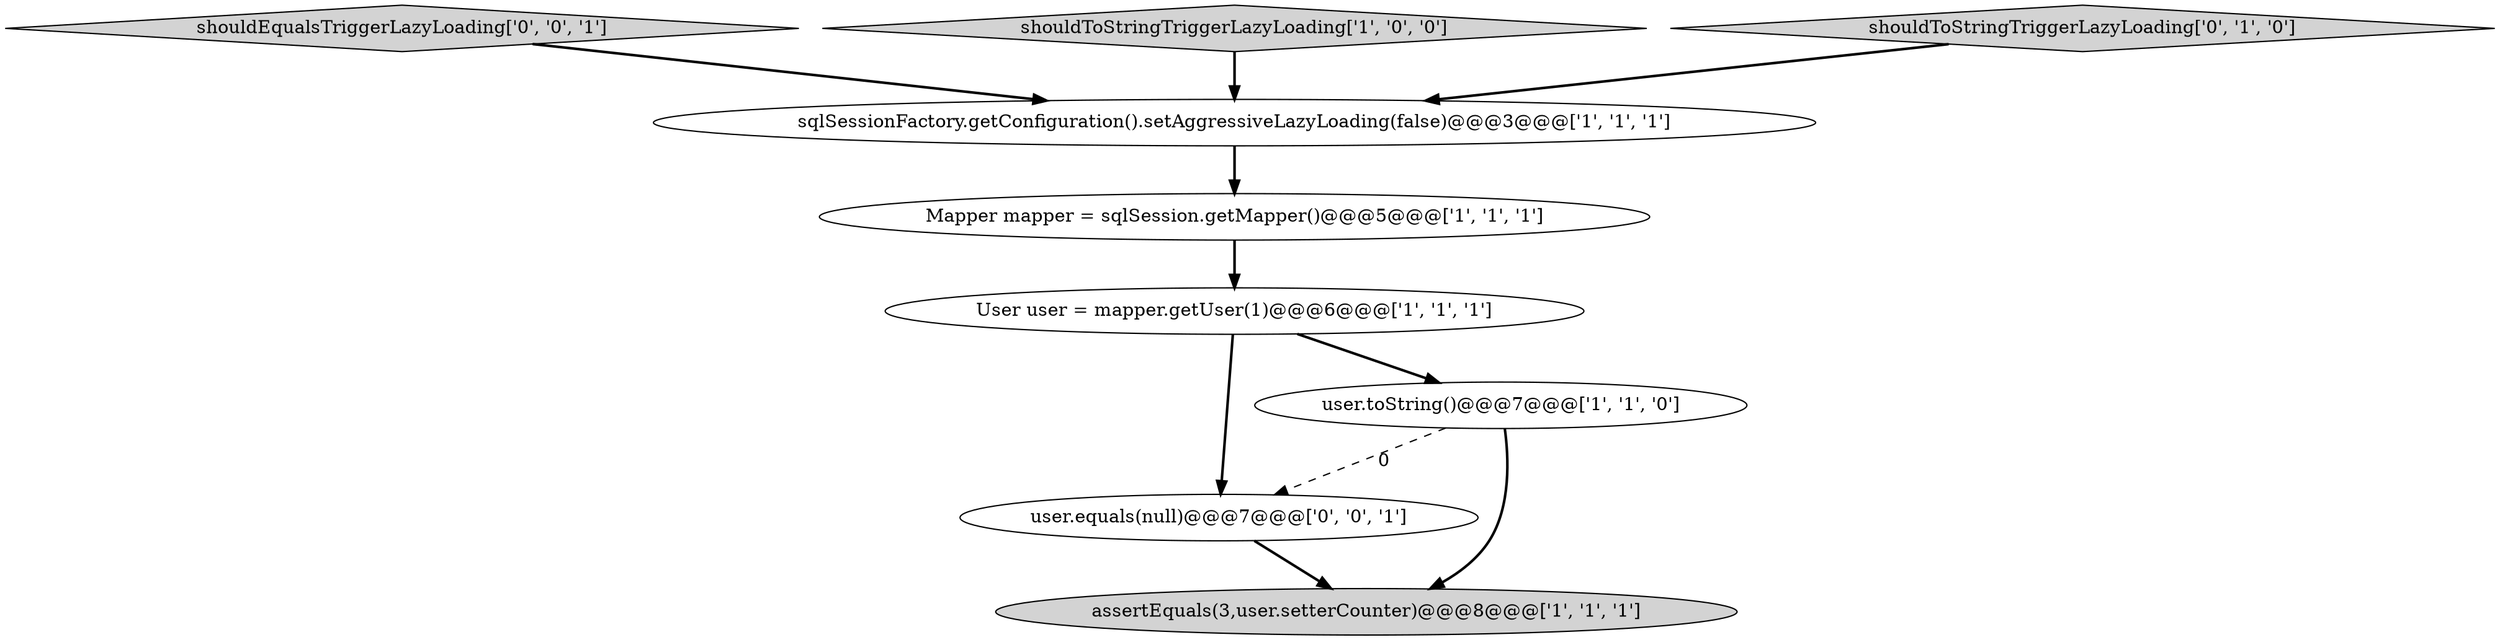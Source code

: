 digraph {
5 [style = filled, label = "Mapper mapper = sqlSession.getMapper()@@@5@@@['1', '1', '1']", fillcolor = white, shape = ellipse image = "AAA0AAABBB1BBB"];
7 [style = filled, label = "user.equals(null)@@@7@@@['0', '0', '1']", fillcolor = white, shape = ellipse image = "AAA0AAABBB3BBB"];
8 [style = filled, label = "shouldEqualsTriggerLazyLoading['0', '0', '1']", fillcolor = lightgray, shape = diamond image = "AAA0AAABBB3BBB"];
0 [style = filled, label = "assertEquals(3,user.setterCounter)@@@8@@@['1', '1', '1']", fillcolor = lightgray, shape = ellipse image = "AAA0AAABBB1BBB"];
4 [style = filled, label = "User user = mapper.getUser(1)@@@6@@@['1', '1', '1']", fillcolor = white, shape = ellipse image = "AAA0AAABBB1BBB"];
2 [style = filled, label = "user.toString()@@@7@@@['1', '1', '0']", fillcolor = white, shape = ellipse image = "AAA0AAABBB1BBB"];
1 [style = filled, label = "shouldToStringTriggerLazyLoading['1', '0', '0']", fillcolor = lightgray, shape = diamond image = "AAA0AAABBB1BBB"];
3 [style = filled, label = "sqlSessionFactory.getConfiguration().setAggressiveLazyLoading(false)@@@3@@@['1', '1', '1']", fillcolor = white, shape = ellipse image = "AAA0AAABBB1BBB"];
6 [style = filled, label = "shouldToStringTriggerLazyLoading['0', '1', '0']", fillcolor = lightgray, shape = diamond image = "AAA0AAABBB2BBB"];
1->3 [style = bold, label=""];
6->3 [style = bold, label=""];
3->5 [style = bold, label=""];
2->0 [style = bold, label=""];
7->0 [style = bold, label=""];
4->2 [style = bold, label=""];
2->7 [style = dashed, label="0"];
4->7 [style = bold, label=""];
5->4 [style = bold, label=""];
8->3 [style = bold, label=""];
}
